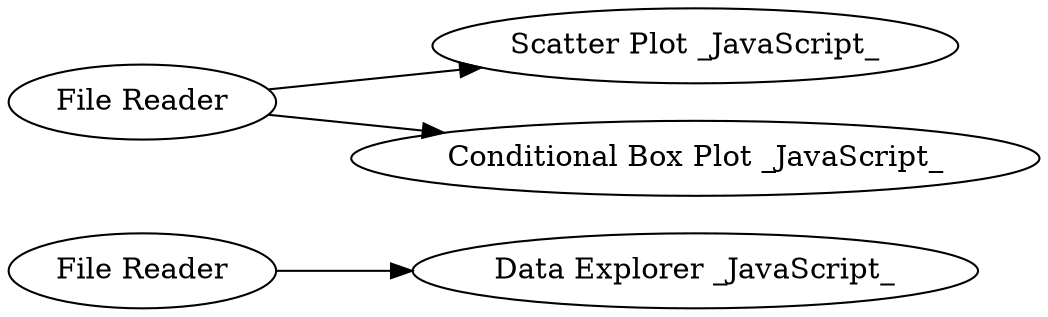 digraph {
	2 -> 3
	1 -> 4
	1 -> 5
	5 [label="Conditional Box Plot _JavaScript_"]
	1 [label="File Reader"]
	4 [label="Scatter Plot _JavaScript_"]
	3 [label="Data Explorer _JavaScript_"]
	2 [label="File Reader"]
	rankdir=LR
}
